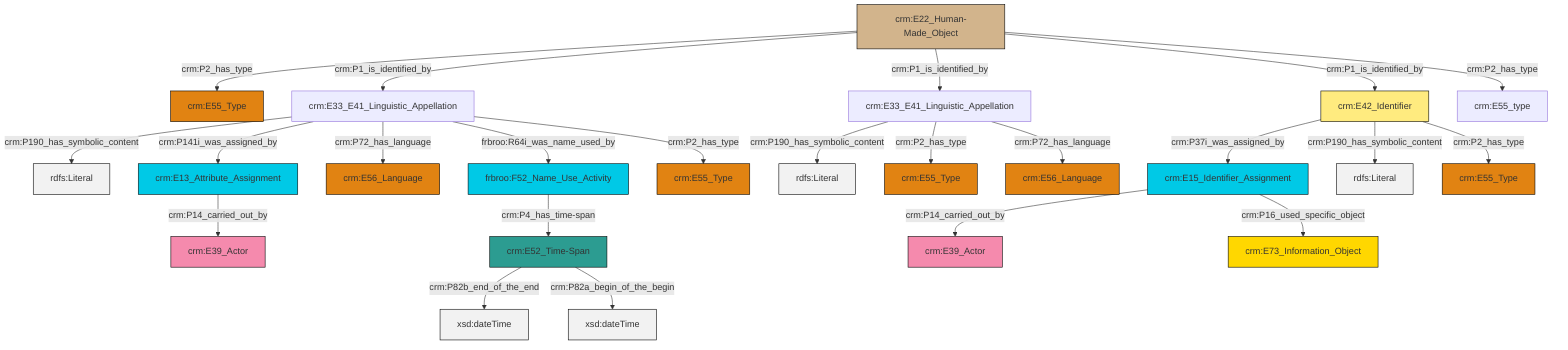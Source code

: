 graph TD
classDef Literal fill:#f2f2f2,stroke:#000000;
classDef CRM_Entity fill:#FFFFFF,stroke:#000000;
classDef Temporal_Entity fill:#00C9E6, stroke:#000000;
classDef Type fill:#E18312, stroke:#000000;
classDef Time-Span fill:#2C9C91, stroke:#000000;
classDef Appellation fill:#FFEB7F, stroke:#000000;
classDef Place fill:#008836, stroke:#000000;
classDef Persistent_Item fill:#B266B2, stroke:#000000;
classDef Conceptual_Object fill:#FFD700, stroke:#000000;
classDef Physical_Thing fill:#D2B48C, stroke:#000000;
classDef Actor fill:#f58aad, stroke:#000000;
classDef PC_Classes fill:#4ce600, stroke:#000000;
classDef Multi fill:#cccccc,stroke:#000000;

4["crm:E22_Human-Made_Object"]:::Physical_Thing -->|crm:P2_has_type| 5["crm:E55_Type"]:::Type
4["crm:E22_Human-Made_Object"]:::Physical_Thing -->|crm:P1_is_identified_by| 6["crm:E33_E41_Linguistic_Appellation"]:::Default
8["crm:E13_Attribute_Assignment"]:::Temporal_Entity -->|crm:P14_carried_out_by| 9["crm:E39_Actor"]:::Actor
4["crm:E22_Human-Made_Object"]:::Physical_Thing -->|crm:P1_is_identified_by| 12["crm:E33_E41_Linguistic_Appellation"]:::Default
13["crm:E15_Identifier_Assignment"]:::Temporal_Entity -->|crm:P14_carried_out_by| 14["crm:E39_Actor"]:::Actor
6["crm:E33_E41_Linguistic_Appellation"]:::Default -->|crm:P190_has_symbolic_content| 16[rdfs:Literal]:::Literal
17["crm:E42_Identifier"]:::Appellation -->|crm:P37i_was_assigned_by| 13["crm:E15_Identifier_Assignment"]:::Temporal_Entity
17["crm:E42_Identifier"]:::Appellation -->|crm:P190_has_symbolic_content| 21[rdfs:Literal]:::Literal
6["crm:E33_E41_Linguistic_Appellation"]:::Default -->|crm:P141i_was_assigned_by| 8["crm:E13_Attribute_Assignment"]:::Temporal_Entity
4["crm:E22_Human-Made_Object"]:::Physical_Thing -->|crm:P1_is_identified_by| 17["crm:E42_Identifier"]:::Appellation
13["crm:E15_Identifier_Assignment"]:::Temporal_Entity -->|crm:P16_used_specific_object| 27["crm:E73_Information_Object"]:::Conceptual_Object
17["crm:E42_Identifier"]:::Appellation -->|crm:P2_has_type| 10["crm:E55_Type"]:::Type
2["frbroo:F52_Name_Use_Activity"]:::Temporal_Entity -->|crm:P4_has_time-span| 29["crm:E52_Time-Span"]:::Time-Span
12["crm:E33_E41_Linguistic_Appellation"]:::Default -->|crm:P190_has_symbolic_content| 30[rdfs:Literal]:::Literal
12["crm:E33_E41_Linguistic_Appellation"]:::Default -->|crm:P2_has_type| 0["crm:E55_Type"]:::Type
6["crm:E33_E41_Linguistic_Appellation"]:::Default -->|crm:P72_has_language| 18["crm:E56_Language"]:::Type
29["crm:E52_Time-Span"]:::Time-Span -->|crm:P82b_end_of_the_end| 32[xsd:dateTime]:::Literal
29["crm:E52_Time-Span"]:::Time-Span -->|crm:P82a_begin_of_the_begin| 37[xsd:dateTime]:::Literal
6["crm:E33_E41_Linguistic_Appellation"]:::Default -->|frbroo:R64i_was_name_used_by| 2["frbroo:F52_Name_Use_Activity"]:::Temporal_Entity
6["crm:E33_E41_Linguistic_Appellation"]:::Default -->|crm:P2_has_type| 33["crm:E55_Type"]:::Type
4["crm:E22_Human-Made_Object"]:::Physical_Thing -->|crm:P2_has_type| 25["crm:E55_type"]:::Default
12["crm:E33_E41_Linguistic_Appellation"]:::Default -->|crm:P72_has_language| 23["crm:E56_Language"]:::Type